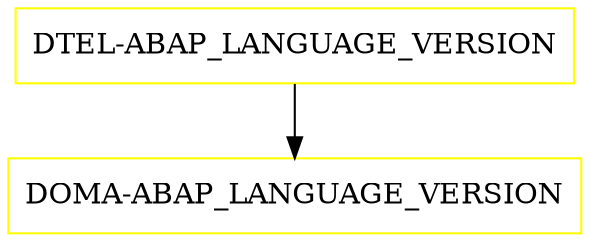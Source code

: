 digraph G {
  "DTEL-ABAP_LANGUAGE_VERSION" [shape=box,color=yellow];
  "DOMA-ABAP_LANGUAGE_VERSION" [shape=box,color=yellow,URL="./DOMA_ABAP_LANGUAGE_VERSION.html"];
  "DTEL-ABAP_LANGUAGE_VERSION" -> "DOMA-ABAP_LANGUAGE_VERSION";
}
